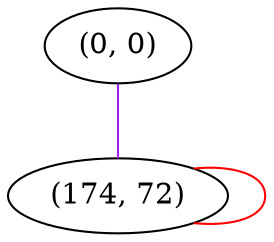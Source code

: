 graph "" {
"(0, 0)";
"(174, 72)";
"(0, 0)" -- "(174, 72)"  [color=purple, key=0, weight=4];
"(174, 72)" -- "(174, 72)"  [color=red, key=0, weight=1];
}
